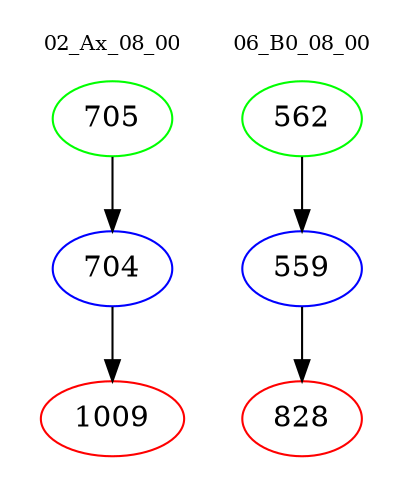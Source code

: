 digraph{
subgraph cluster_0 {
color = white
label = "02_Ax_08_00";
fontsize=10;
T0_705 [label="705", color="green"]
T0_705 -> T0_704 [color="black"]
T0_704 [label="704", color="blue"]
T0_704 -> T0_1009 [color="black"]
T0_1009 [label="1009", color="red"]
}
subgraph cluster_1 {
color = white
label = "06_B0_08_00";
fontsize=10;
T1_562 [label="562", color="green"]
T1_562 -> T1_559 [color="black"]
T1_559 [label="559", color="blue"]
T1_559 -> T1_828 [color="black"]
T1_828 [label="828", color="red"]
}
}
